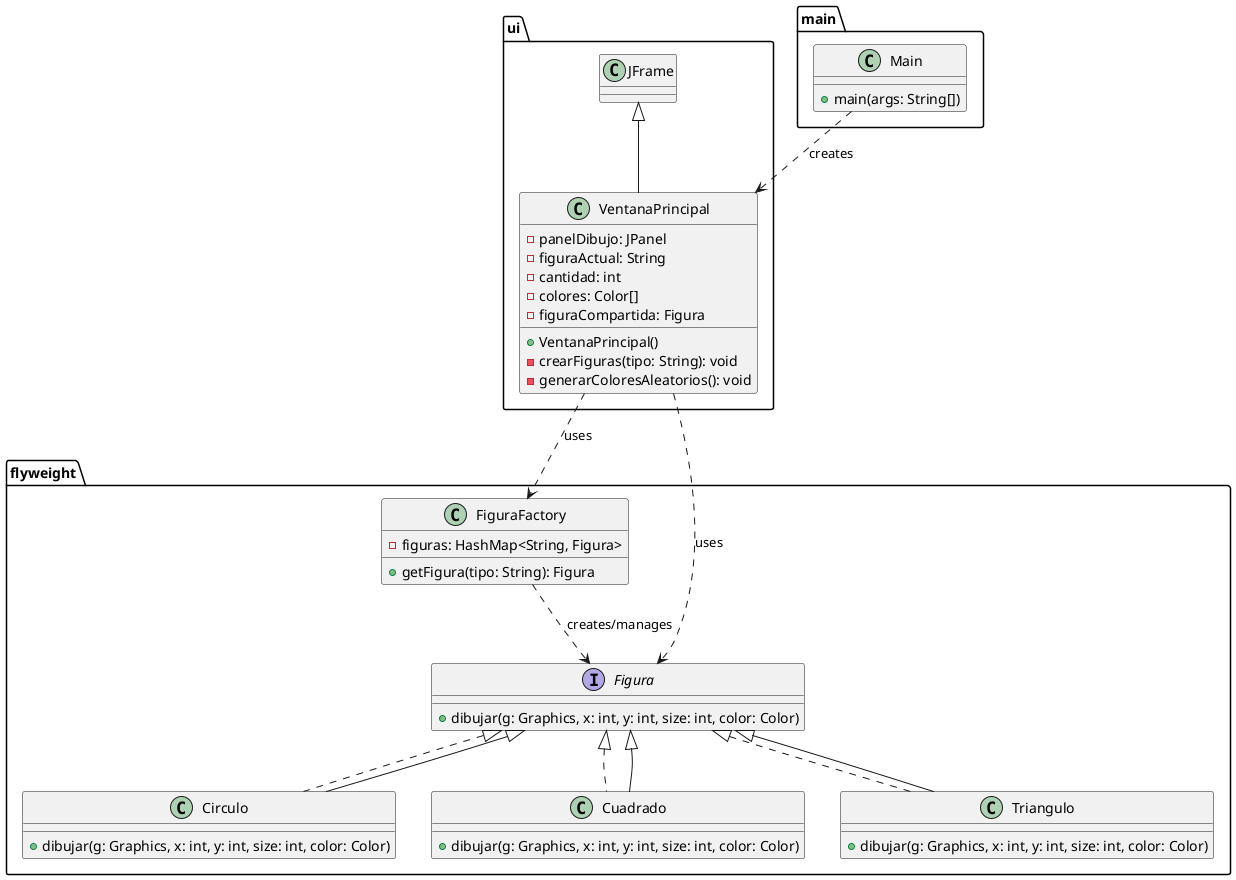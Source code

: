 @startuml flyweightDiagram
package flyweight {
  interface Figura {
    +dibujar(g: Graphics, x: int, y: int, size: int, color: Color)
  }

  class Circulo implements Figura {
    +dibujar(g: Graphics, x: int, y: int, size: int, color: Color)
  }

  class Cuadrado implements Figura {
    +dibujar(g: Graphics, x: int, y: int, size: int, color: Color)
  }

  class Triangulo implements Figura {
    +dibujar(g: Graphics, x: int, y: int, size: int, color: Color)
  }

  class FiguraFactory {
    -figuras: HashMap<String, Figura>
    +getFigura(tipo: String): Figura
    {static}
  }
}

package main {
  class Main {
    +main(args: String[])
    {static}
  }
}

package ui {
  class VentanaPrincipal extends JFrame {
    -panelDibujo: JPanel
    -figuraActual: String
    -cantidad: int
    -colores: Color[]
    -figuraCompartida: Figura
    +VentanaPrincipal()
    -crearFiguras(tipo: String): void
    -generarColoresAleatorios(): void
  }
}

flyweight.Figura <|-- flyweight.Circulo
flyweight.Figura <|-- flyweight.Cuadrado
flyweight.Figura <|-- flyweight.Triangulo
flyweight.FiguraFactory ..> flyweight.Figura : creates/manages
ui.VentanaPrincipal ..> flyweight.FiguraFactory : uses
ui.VentanaPrincipal ..> flyweight.Figura : uses
main.Main ..> ui.VentanaPrincipal : creates

@enduml